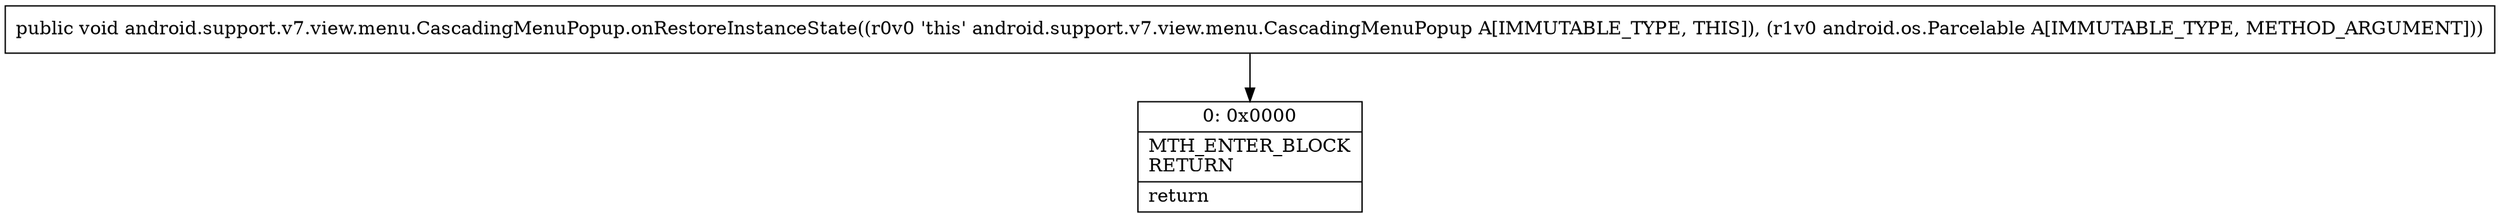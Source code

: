 digraph "CFG forandroid.support.v7.view.menu.CascadingMenuPopup.onRestoreInstanceState(Landroid\/os\/Parcelable;)V" {
Node_0 [shape=record,label="{0\:\ 0x0000|MTH_ENTER_BLOCK\lRETURN\l|return\l}"];
MethodNode[shape=record,label="{public void android.support.v7.view.menu.CascadingMenuPopup.onRestoreInstanceState((r0v0 'this' android.support.v7.view.menu.CascadingMenuPopup A[IMMUTABLE_TYPE, THIS]), (r1v0 android.os.Parcelable A[IMMUTABLE_TYPE, METHOD_ARGUMENT])) }"];
MethodNode -> Node_0;
}

